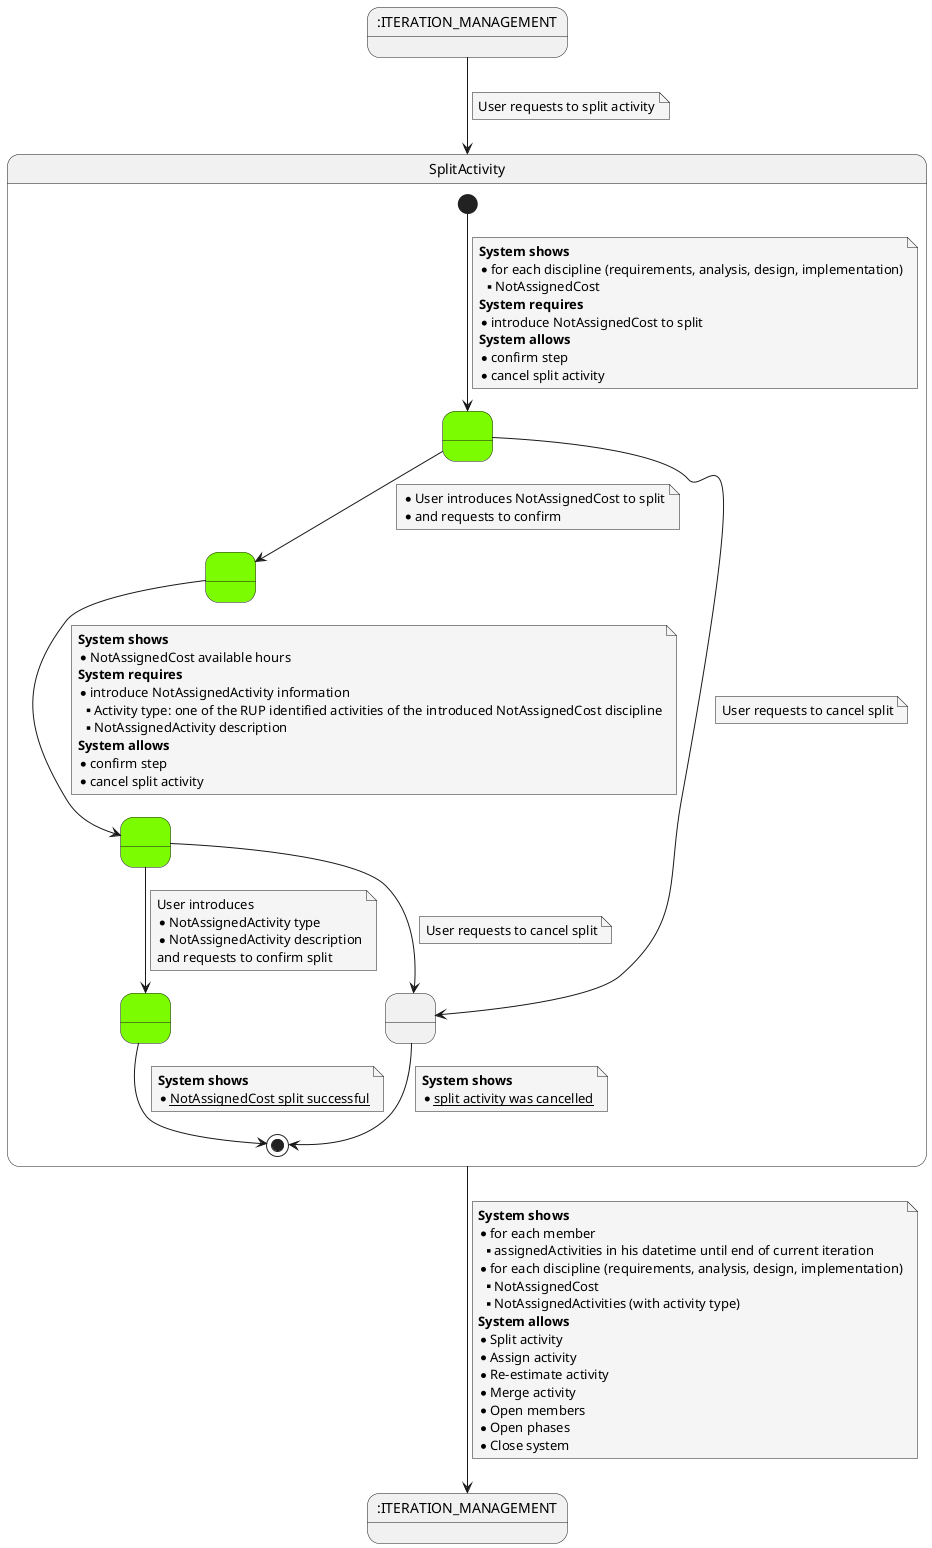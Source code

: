 @startuml

skinparam {
    NoteBackgroundColor #whiteSmoke
}


    state ITERATION_MANAGEMENT_STARTS as ":ITERATION_MANAGEMENT"
    state ITERATION_MANAGEMENT_ENDS as ":ITERATION_MANAGEMENT"


    ITERATION_MANAGEMENT_STARTS --> SplitActivity
    note on link
        User requests to split activity
    end note

    state SplitActivity {
        state 2 as " " #LawnGreen
        state 0 as " " #LawnGreen
        state 4 as " " #LawnGreen
        state 8 as " " #LawnGreen
        state 10 as " "


    [*] --> 2
    note on link
    <b>System shows</b>
    * for each discipline (requirements, analysis, design, implementation)
    ** NotAssignedCost
    <b>System requires</b>
    * introduce NotAssignedCost to split
    <b>System allows</b>
    * confirm step
    * cancel split activity
    end note

    2 --> 10
    note on link
        User requests to cancel split
    end note

    2 --> 4
    note on link
        * User introduces NotAssignedCost to split
        * and requests to confirm
    end note

    4 --> 0
    note on link
        <b>System shows</b>
        * NotAssignedCost available hours
        <b>System requires</b>
        * introduce NotAssignedActivity information
        ** Activity type: one of the RUP identified activities of the introduced NotAssignedCost discipline
        ** NotAssignedActivity description
        <b>System allows</b>
        * confirm step
        * cancel split activity
    end note

    0 --> 10
    note on link
        User requests to cancel split
    end note

    0 --> 8
    note on link
        User introduces
        * NotAssignedActivity type
        * NotAssignedActivity description
        and requests to confirm split
    end note

    8 --> [*]
    note on link
        <b>System shows</b>
        * __NotAssignedCost split successful__
    end note

    10 --> [*]
    note on link
         <b>System shows</b>
         * __split activity was cancelled__
    end note

    }


    SplitActivity --> ITERATION_MANAGEMENT_ENDS
    note on link
             <b>System shows</b>
             * for each member
             **assignedActivities in his datetime until end of current iteration
             * for each discipline (requirements, analysis, design, implementation)
             ** NotAssignedCost
             ** NotAssignedActivities (with activity type)
             <b>System allows</b>
             * Split activity
             * Assign activity
             * Re-estimate activity
             * Merge activity
             * Open members
             * Open phases
             * Close system
        end note

@enduml
